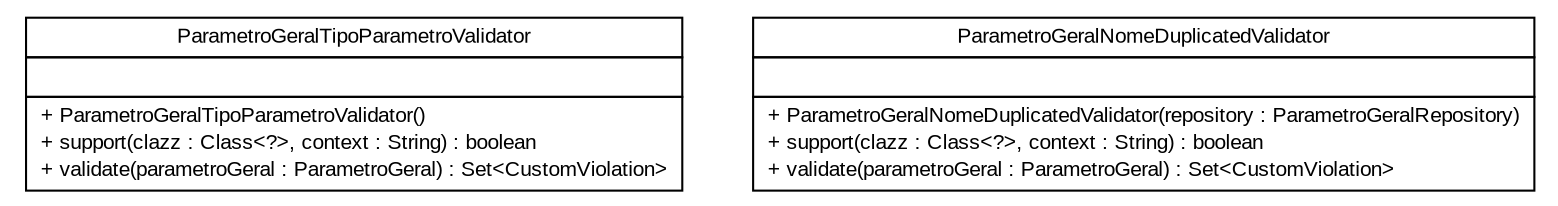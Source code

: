 #!/usr/local/bin/dot
#
# Class diagram 
# Generated by UMLGraph version R5_6 (http://www.umlgraph.org/)
#

digraph G {
	edge [fontname="arial",fontsize=10,labelfontname="arial",labelfontsize=10];
	node [fontname="arial",fontsize=10,shape=plaintext];
	nodesep=0.25;
	ranksep=0.5;
	// br.gov.to.sefaz.par.gestao.business.service.validator.ParametroGeralTipoParametroValidator
	c73761 [label=<<table title="br.gov.to.sefaz.par.gestao.business.service.validator.ParametroGeralTipoParametroValidator" border="0" cellborder="1" cellspacing="0" cellpadding="2" port="p" href="./ParametroGeralTipoParametroValidator.html">
		<tr><td><table border="0" cellspacing="0" cellpadding="1">
<tr><td align="center" balign="center"> ParametroGeralTipoParametroValidator </td></tr>
		</table></td></tr>
		<tr><td><table border="0" cellspacing="0" cellpadding="1">
<tr><td align="left" balign="left">  </td></tr>
		</table></td></tr>
		<tr><td><table border="0" cellspacing="0" cellpadding="1">
<tr><td align="left" balign="left"> + ParametroGeralTipoParametroValidator() </td></tr>
<tr><td align="left" balign="left"> + support(clazz : Class&lt;?&gt;, context : String) : boolean </td></tr>
<tr><td align="left" balign="left"> + validate(parametroGeral : ParametroGeral) : Set&lt;CustomViolation&gt; </td></tr>
		</table></td></tr>
		</table>>, URL="./ParametroGeralTipoParametroValidator.html", fontname="arial", fontcolor="black", fontsize=10.0];
	// br.gov.to.sefaz.par.gestao.business.service.validator.ParametroGeralNomeDuplicatedValidator
	c73762 [label=<<table title="br.gov.to.sefaz.par.gestao.business.service.validator.ParametroGeralNomeDuplicatedValidator" border="0" cellborder="1" cellspacing="0" cellpadding="2" port="p" href="./ParametroGeralNomeDuplicatedValidator.html">
		<tr><td><table border="0" cellspacing="0" cellpadding="1">
<tr><td align="center" balign="center"> ParametroGeralNomeDuplicatedValidator </td></tr>
		</table></td></tr>
		<tr><td><table border="0" cellspacing="0" cellpadding="1">
<tr><td align="left" balign="left">  </td></tr>
		</table></td></tr>
		<tr><td><table border="0" cellspacing="0" cellpadding="1">
<tr><td align="left" balign="left"> + ParametroGeralNomeDuplicatedValidator(repository : ParametroGeralRepository) </td></tr>
<tr><td align="left" balign="left"> + support(clazz : Class&lt;?&gt;, context : String) : boolean </td></tr>
<tr><td align="left" balign="left"> + validate(parametroGeral : ParametroGeral) : Set&lt;CustomViolation&gt; </td></tr>
		</table></td></tr>
		</table>>, URL="./ParametroGeralNomeDuplicatedValidator.html", fontname="arial", fontcolor="black", fontsize=10.0];
}

